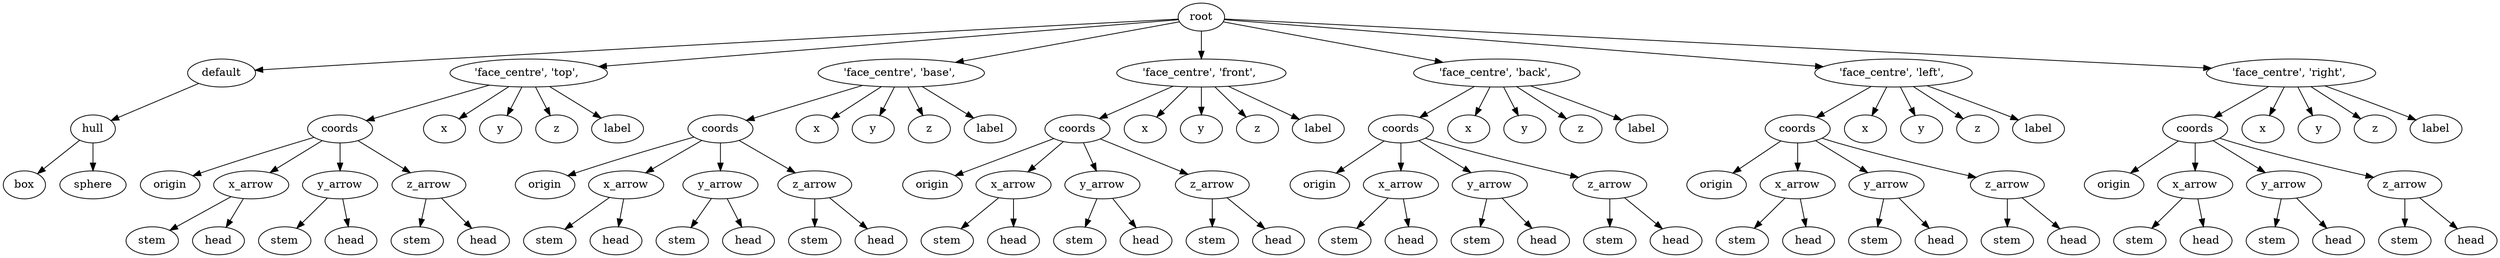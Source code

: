digraph default {
    root_1 [label="root"];
    default_2 [label="default"];
    hull_3 [label="hull"];
    box_4 [label="box"];
    sphere_5 [label="sphere"];
    6 [label="'face_centre',\ 'top',\ "];
    coords_7 [label="coords"];
    origin_8 [label="origin"];
    x_arrow_9 [label="x_arrow"];
    stem_10 [label="stem"];
    head_11 [label="head"];
    y_arrow_12 [label="y_arrow"];
    stem_13 [label="stem"];
    head_14 [label="head"];
    z_arrow_15 [label="z_arrow"];
    stem_16 [label="stem"];
    head_17 [label="head"];
    x_18 [label="x"];
    y_19 [label="y"];
    z_20 [label="z"];
    label_21 [label="label"];
    22 [label="'face_centre',\ 'base',\ "];
    coords_23 [label="coords"];
    origin_24 [label="origin"];
    x_arrow_25 [label="x_arrow"];
    stem_26 [label="stem"];
    head_27 [label="head"];
    y_arrow_28 [label="y_arrow"];
    stem_29 [label="stem"];
    head_30 [label="head"];
    z_arrow_31 [label="z_arrow"];
    stem_32 [label="stem"];
    head_33 [label="head"];
    x_34 [label="x"];
    y_35 [label="y"];
    z_36 [label="z"];
    label_37 [label="label"];
    38 [label="'face_centre',\ 'front',\ "];
    coords_39 [label="coords"];
    origin_40 [label="origin"];
    x_arrow_41 [label="x_arrow"];
    stem_42 [label="stem"];
    head_43 [label="head"];
    y_arrow_44 [label="y_arrow"];
    stem_45 [label="stem"];
    head_46 [label="head"];
    z_arrow_47 [label="z_arrow"];
    stem_48 [label="stem"];
    head_49 [label="head"];
    x_50 [label="x"];
    y_51 [label="y"];
    z_52 [label="z"];
    label_53 [label="label"];
    54 [label="'face_centre',\ 'back',\ "];
    coords_55 [label="coords"];
    origin_56 [label="origin"];
    x_arrow_57 [label="x_arrow"];
    stem_58 [label="stem"];
    head_59 [label="head"];
    y_arrow_60 [label="y_arrow"];
    stem_61 [label="stem"];
    head_62 [label="head"];
    z_arrow_63 [label="z_arrow"];
    stem_64 [label="stem"];
    head_65 [label="head"];
    x_66 [label="x"];
    y_67 [label="y"];
    z_68 [label="z"];
    label_69 [label="label"];
    70 [label="'face_centre',\ 'left',\ "];
    coords_71 [label="coords"];
    origin_72 [label="origin"];
    x_arrow_73 [label="x_arrow"];
    stem_74 [label="stem"];
    head_75 [label="head"];
    y_arrow_76 [label="y_arrow"];
    stem_77 [label="stem"];
    head_78 [label="head"];
    z_arrow_79 [label="z_arrow"];
    stem_80 [label="stem"];
    head_81 [label="head"];
    x_82 [label="x"];
    y_83 [label="y"];
    z_84 [label="z"];
    label_85 [label="label"];
    86 [label="'face_centre',\ 'right',\ "];
    coords_87 [label="coords"];
    origin_88 [label="origin"];
    x_arrow_89 [label="x_arrow"];
    stem_90 [label="stem"];
    head_91 [label="head"];
    y_arrow_92 [label="y_arrow"];
    stem_93 [label="stem"];
    head_94 [label="head"];
    z_arrow_95 [label="z_arrow"];
    stem_96 [label="stem"];
    head_97 [label="head"];
    x_98 [label="x"];
    y_99 [label="y"];
    z_100 [label="z"];
    label_101 [label="label"];
    root_1 -> default_2;
    default_2 -> hull_3;
    hull_3 -> box_4;
    hull_3 -> sphere_5;
    root_1 -> 6;
    6 -> coords_7;
    coords_7 -> origin_8;
    coords_7 -> x_arrow_9;
    x_arrow_9 -> stem_10;
    x_arrow_9 -> head_11;
    coords_7 -> y_arrow_12;
    y_arrow_12 -> stem_13;
    y_arrow_12 -> head_14;
    coords_7 -> z_arrow_15;
    z_arrow_15 -> stem_16;
    z_arrow_15 -> head_17;
    6 -> x_18;
    6 -> y_19;
    6 -> z_20;
    6 -> label_21;
    root_1 -> 22;
    22 -> coords_23;
    coords_23 -> origin_24;
    coords_23 -> x_arrow_25;
    x_arrow_25 -> stem_26;
    x_arrow_25 -> head_27;
    coords_23 -> y_arrow_28;
    y_arrow_28 -> stem_29;
    y_arrow_28 -> head_30;
    coords_23 -> z_arrow_31;
    z_arrow_31 -> stem_32;
    z_arrow_31 -> head_33;
    22 -> x_34;
    22 -> y_35;
    22 -> z_36;
    22 -> label_37;
    root_1 -> 38;
    38 -> coords_39;
    coords_39 -> origin_40;
    coords_39 -> x_arrow_41;
    x_arrow_41 -> stem_42;
    x_arrow_41 -> head_43;
    coords_39 -> y_arrow_44;
    y_arrow_44 -> stem_45;
    y_arrow_44 -> head_46;
    coords_39 -> z_arrow_47;
    z_arrow_47 -> stem_48;
    z_arrow_47 -> head_49;
    38 -> x_50;
    38 -> y_51;
    38 -> z_52;
    38 -> label_53;
    root_1 -> 54;
    54 -> coords_55;
    coords_55 -> origin_56;
    coords_55 -> x_arrow_57;
    x_arrow_57 -> stem_58;
    x_arrow_57 -> head_59;
    coords_55 -> y_arrow_60;
    y_arrow_60 -> stem_61;
    y_arrow_60 -> head_62;
    coords_55 -> z_arrow_63;
    z_arrow_63 -> stem_64;
    z_arrow_63 -> head_65;
    54 -> x_66;
    54 -> y_67;
    54 -> z_68;
    54 -> label_69;
    root_1 -> 70;
    70 -> coords_71;
    coords_71 -> origin_72;
    coords_71 -> x_arrow_73;
    x_arrow_73 -> stem_74;
    x_arrow_73 -> head_75;
    coords_71 -> y_arrow_76;
    y_arrow_76 -> stem_77;
    y_arrow_76 -> head_78;
    coords_71 -> z_arrow_79;
    z_arrow_79 -> stem_80;
    z_arrow_79 -> head_81;
    70 -> x_82;
    70 -> y_83;
    70 -> z_84;
    70 -> label_85;
    root_1 -> 86;
    86 -> coords_87;
    coords_87 -> origin_88;
    coords_87 -> x_arrow_89;
    x_arrow_89 -> stem_90;
    x_arrow_89 -> head_91;
    coords_87 -> y_arrow_92;
    y_arrow_92 -> stem_93;
    y_arrow_92 -> head_94;
    coords_87 -> z_arrow_95;
    z_arrow_95 -> stem_96;
    z_arrow_95 -> head_97;
    86 -> x_98;
    86 -> y_99;
    86 -> z_100;
    86 -> label_101;
}
